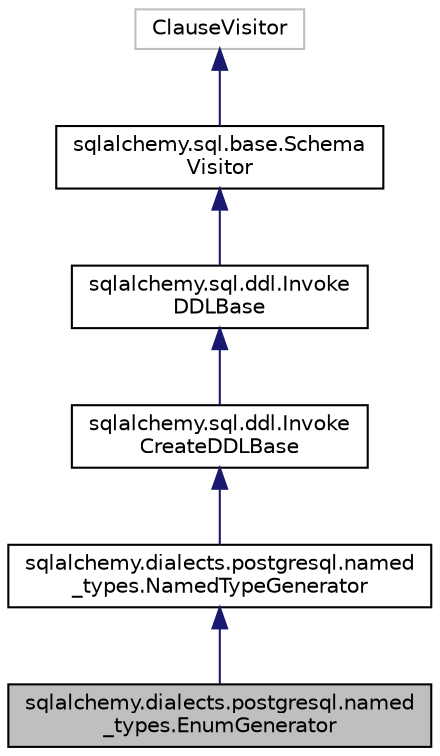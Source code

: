 digraph "sqlalchemy.dialects.postgresql.named_types.EnumGenerator"
{
 // LATEX_PDF_SIZE
  edge [fontname="Helvetica",fontsize="10",labelfontname="Helvetica",labelfontsize="10"];
  node [fontname="Helvetica",fontsize="10",shape=record];
  Node1 [label="sqlalchemy.dialects.postgresql.named\l_types.EnumGenerator",height=0.2,width=0.4,color="black", fillcolor="grey75", style="filled", fontcolor="black",tooltip=" "];
  Node2 -> Node1 [dir="back",color="midnightblue",fontsize="10",style="solid",fontname="Helvetica"];
  Node2 [label="sqlalchemy.dialects.postgresql.named\l_types.NamedTypeGenerator",height=0.2,width=0.4,color="black", fillcolor="white", style="filled",URL="$classsqlalchemy_1_1dialects_1_1postgresql_1_1named__types_1_1NamedTypeGenerator.html",tooltip=" "];
  Node3 -> Node2 [dir="back",color="midnightblue",fontsize="10",style="solid",fontname="Helvetica"];
  Node3 [label="sqlalchemy.sql.ddl.Invoke\lCreateDDLBase",height=0.2,width=0.4,color="black", fillcolor="white", style="filled",URL="$classsqlalchemy_1_1sql_1_1ddl_1_1InvokeCreateDDLBase.html",tooltip=" "];
  Node4 -> Node3 [dir="back",color="midnightblue",fontsize="10",style="solid",fontname="Helvetica"];
  Node4 [label="sqlalchemy.sql.ddl.Invoke\lDDLBase",height=0.2,width=0.4,color="black", fillcolor="white", style="filled",URL="$classsqlalchemy_1_1sql_1_1ddl_1_1InvokeDDLBase.html",tooltip=" "];
  Node5 -> Node4 [dir="back",color="midnightblue",fontsize="10",style="solid",fontname="Helvetica"];
  Node5 [label="sqlalchemy.sql.base.Schema\lVisitor",height=0.2,width=0.4,color="black", fillcolor="white", style="filled",URL="$classsqlalchemy_1_1sql_1_1base_1_1SchemaVisitor.html",tooltip=" "];
  Node6 -> Node5 [dir="back",color="midnightblue",fontsize="10",style="solid",fontname="Helvetica"];
  Node6 [label="ClauseVisitor",height=0.2,width=0.4,color="grey75", fillcolor="white", style="filled",tooltip=" "];
}
